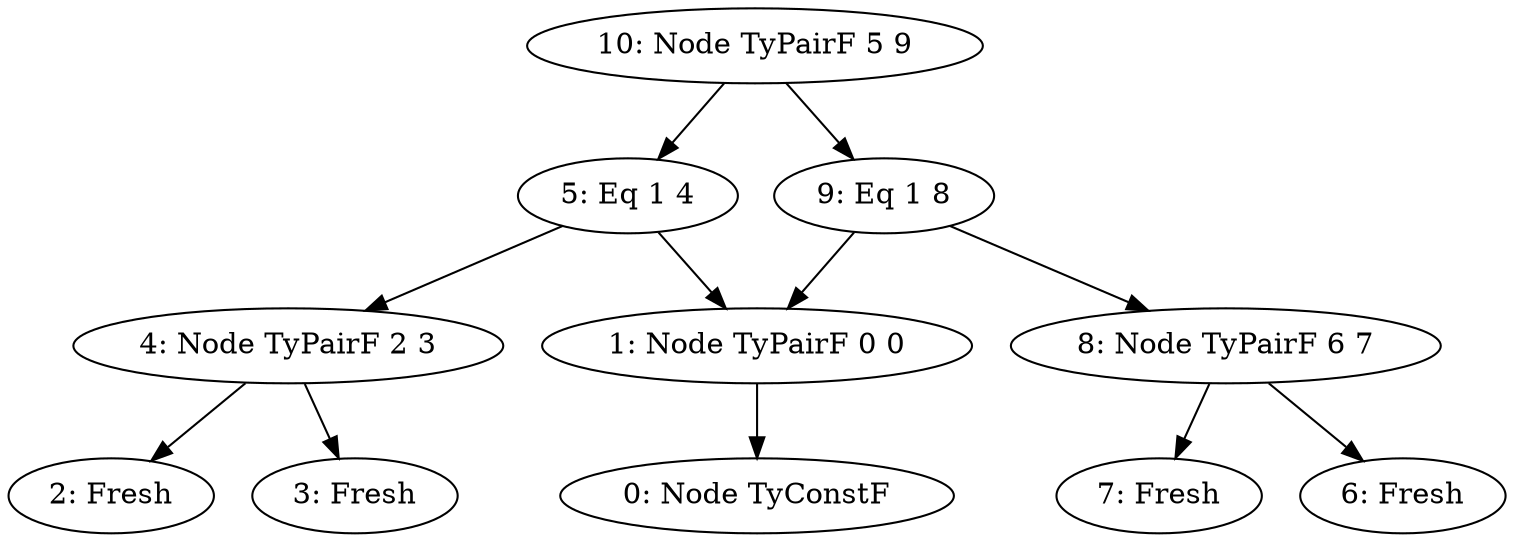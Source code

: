 digraph 
{
  "0" [label="0: Node TyConstF"]
  "1" [label="1: Node TyPairF 0 0"]
  "2" [label="2: Fresh"]
  "3" [label="3: Fresh"]
  "4" [label="4: Node TyPairF 2 3"]
  "5" [label="5: Eq 1 4"]
  "6" [label="6: Fresh"]
  "7" [label="7: Fresh"]
  "8" [label="8: Node TyPairF 6 7"]
  "9" [label="9: Eq 1 8"]
  "10" [label="10: Node TyPairF 5 9"]
  "1" -> "0"
  "4" -> "2"
  "4" -> "3"
  "5" -> "1"
  "5" -> "4"
  "8" -> "6"
  "8" -> "7"
  "9" -> "1"
  "9" -> "8"
  "10" -> "5"
  "10" -> "9"
}
